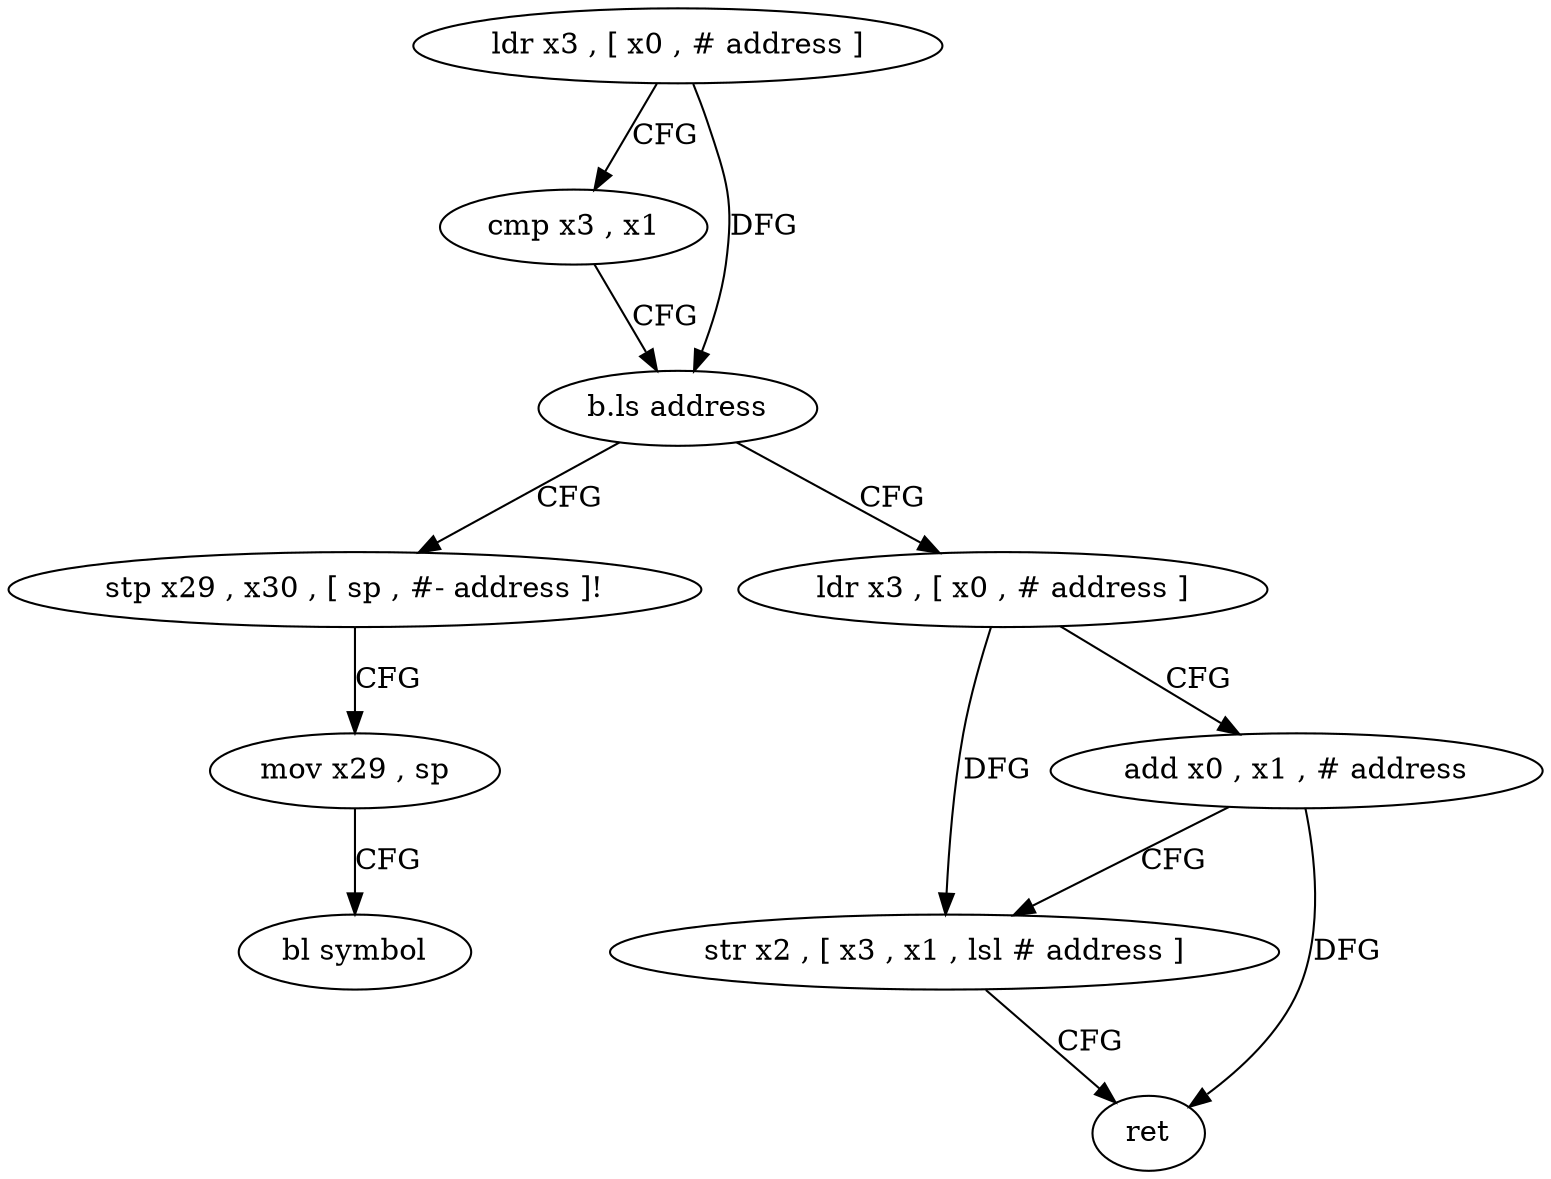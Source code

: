 digraph "func" {
"150384" [label = "ldr x3 , [ x0 , # address ]" ]
"150388" [label = "cmp x3 , x1" ]
"150392" [label = "b.ls address" ]
"150412" [label = "stp x29 , x30 , [ sp , #- address ]!" ]
"150396" [label = "ldr x3 , [ x0 , # address ]" ]
"150416" [label = "mov x29 , sp" ]
"150420" [label = "bl symbol" ]
"150400" [label = "add x0 , x1 , # address" ]
"150404" [label = "str x2 , [ x3 , x1 , lsl # address ]" ]
"150408" [label = "ret" ]
"150384" -> "150388" [ label = "CFG" ]
"150384" -> "150392" [ label = "DFG" ]
"150388" -> "150392" [ label = "CFG" ]
"150392" -> "150412" [ label = "CFG" ]
"150392" -> "150396" [ label = "CFG" ]
"150412" -> "150416" [ label = "CFG" ]
"150396" -> "150400" [ label = "CFG" ]
"150396" -> "150404" [ label = "DFG" ]
"150416" -> "150420" [ label = "CFG" ]
"150400" -> "150404" [ label = "CFG" ]
"150400" -> "150408" [ label = "DFG" ]
"150404" -> "150408" [ label = "CFG" ]
}
